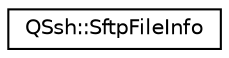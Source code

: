 digraph "Graphical Class Hierarchy"
{
  edge [fontname="Helvetica",fontsize="10",labelfontname="Helvetica",labelfontsize="10"];
  node [fontname="Helvetica",fontsize="10",shape=record];
  rankdir="LR";
  Node0 [label="QSsh::SftpFileInfo",height=0.2,width=0.4,color="black", fillcolor="white", style="filled",URL="$class_q_ssh_1_1_sftp_file_info.html"];
}
